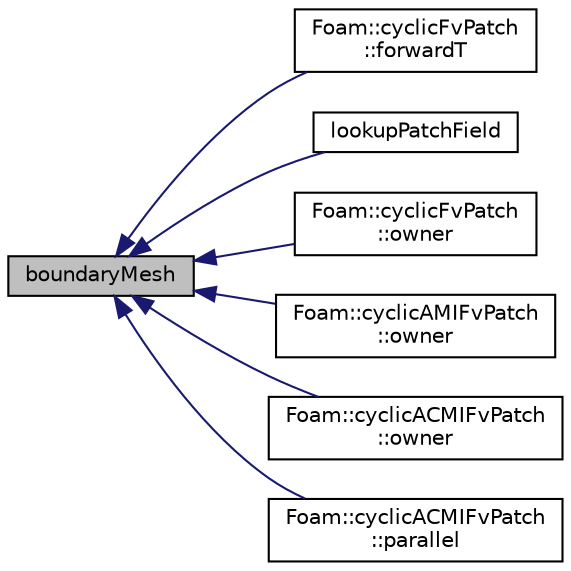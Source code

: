 digraph "boundaryMesh"
{
  bgcolor="transparent";
  edge [fontname="Helvetica",fontsize="10",labelfontname="Helvetica",labelfontsize="10"];
  node [fontname="Helvetica",fontsize="10",shape=record];
  rankdir="LR";
  Node1 [label="boundaryMesh",height=0.2,width=0.4,color="black", fillcolor="grey75", style="filled" fontcolor="black"];
  Node1 -> Node2 [dir="back",color="midnightblue",fontsize="10",style="solid",fontname="Helvetica"];
  Node2 [label="Foam::cyclicFvPatch\l::forwardT",height=0.2,width=0.4,color="black",URL="$classFoam_1_1cyclicFvPatch.html#a187f3034c3ee57e3abbcf469b39819b9",tooltip="Return face transformation tensor. "];
  Node1 -> Node3 [dir="back",color="midnightblue",fontsize="10",style="solid",fontname="Helvetica"];
  Node3 [label="lookupPatchField",height=0.2,width=0.4,color="black",URL="$classFoam_1_1fvPatch.html#ad5f2257b16aa2a96260be2e473cec9ff",tooltip="Lookup and return the patchField of the named field from the local objectRegistry. "];
  Node1 -> Node4 [dir="back",color="midnightblue",fontsize="10",style="solid",fontname="Helvetica"];
  Node4 [label="Foam::cyclicFvPatch\l::owner",height=0.2,width=0.4,color="black",URL="$classFoam_1_1cyclicFvPatch.html#ae2fb0867c083f040d00c1b69a4f59b0f"];
  Node1 -> Node5 [dir="back",color="midnightblue",fontsize="10",style="solid",fontname="Helvetica"];
  Node5 [label="Foam::cyclicAMIFvPatch\l::owner",height=0.2,width=0.4,color="black",URL="$classFoam_1_1cyclicAMIFvPatch.html#ae2fb0867c083f040d00c1b69a4f59b0f"];
  Node1 -> Node6 [dir="back",color="midnightblue",fontsize="10",style="solid",fontname="Helvetica"];
  Node6 [label="Foam::cyclicACMIFvPatch\l::owner",height=0.2,width=0.4,color="black",URL="$classFoam_1_1cyclicACMIFvPatch.html#ae2fb0867c083f040d00c1b69a4f59b0f"];
  Node1 -> Node7 [dir="back",color="midnightblue",fontsize="10",style="solid",fontname="Helvetica"];
  Node7 [label="Foam::cyclicACMIFvPatch\l::parallel",height=0.2,width=0.4,color="black",URL="$classFoam_1_1cyclicACMIFvPatch.html#a155cd0ed094eb1c75aba4cdb37be8c4d",tooltip="Are the cyclic planes parallel. "];
}
